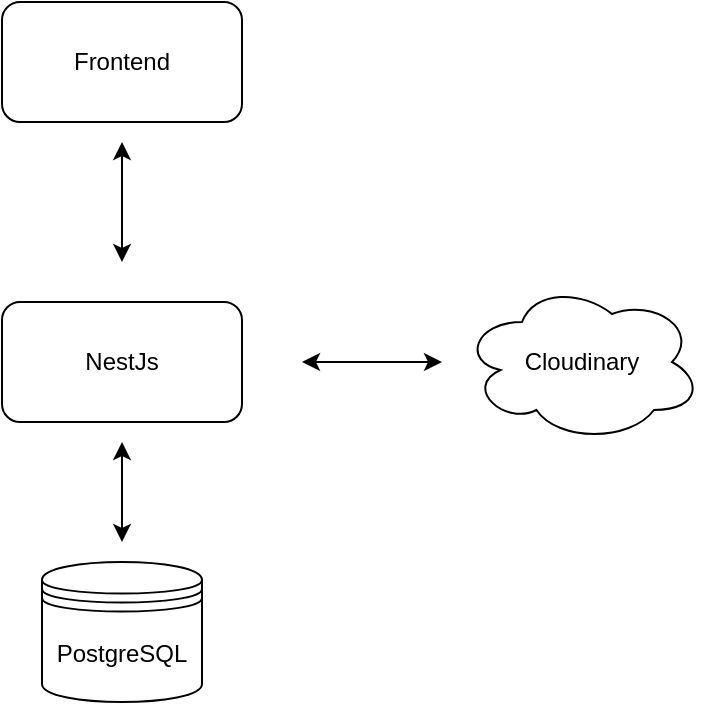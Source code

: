 <mxfile>
    <diagram id="wJhPRk3o9sr3goeCZ7ev" name="Page-1">
        <mxGraphModel dx="752" dy="563" grid="1" gridSize="10" guides="1" tooltips="1" connect="1" arrows="1" fold="1" page="1" pageScale="1" pageWidth="850" pageHeight="1100" math="0" shadow="0">
            <root>
                <mxCell id="0"/>
                <mxCell id="1" parent="0"/>
                <mxCell id="2" value="PostgreSQL" style="shape=datastore;whiteSpace=wrap;html=1;" vertex="1" parent="1">
                    <mxGeometry x="300" y="320" width="80" height="70" as="geometry"/>
                </mxCell>
                <mxCell id="3" value="Cloudinary" style="ellipse;shape=cloud;whiteSpace=wrap;html=1;" vertex="1" parent="1">
                    <mxGeometry x="510" y="180" width="120" height="80" as="geometry"/>
                </mxCell>
                <mxCell id="4" value="Frontend" style="rounded=1;whiteSpace=wrap;html=1;" vertex="1" parent="1">
                    <mxGeometry x="280" y="40" width="120" height="60" as="geometry"/>
                </mxCell>
                <mxCell id="5" value="NestJs" style="rounded=1;whiteSpace=wrap;html=1;" vertex="1" parent="1">
                    <mxGeometry x="280" y="190" width="120" height="60" as="geometry"/>
                </mxCell>
                <mxCell id="8" value="" style="endArrow=classic;startArrow=classic;html=1;" edge="1" parent="1">
                    <mxGeometry width="50" height="50" relative="1" as="geometry">
                        <mxPoint x="430" y="220" as="sourcePoint"/>
                        <mxPoint x="500" y="220" as="targetPoint"/>
                        <Array as="points">
                            <mxPoint x="430" y="220"/>
                            <mxPoint x="460" y="220"/>
                        </Array>
                    </mxGeometry>
                </mxCell>
                <mxCell id="11" value="" style="endArrow=classic;startArrow=classic;html=1;" edge="1" parent="1">
                    <mxGeometry width="50" height="50" relative="1" as="geometry">
                        <mxPoint x="340" y="310" as="sourcePoint"/>
                        <mxPoint x="340" y="260" as="targetPoint"/>
                    </mxGeometry>
                </mxCell>
                <mxCell id="12" value="" style="endArrow=classic;startArrow=classic;html=1;" edge="1" parent="1">
                    <mxGeometry width="50" height="50" relative="1" as="geometry">
                        <mxPoint x="340" y="170" as="sourcePoint"/>
                        <mxPoint x="340" y="110" as="targetPoint"/>
                        <Array as="points"/>
                    </mxGeometry>
                </mxCell>
            </root>
        </mxGraphModel>
    </diagram>
</mxfile>